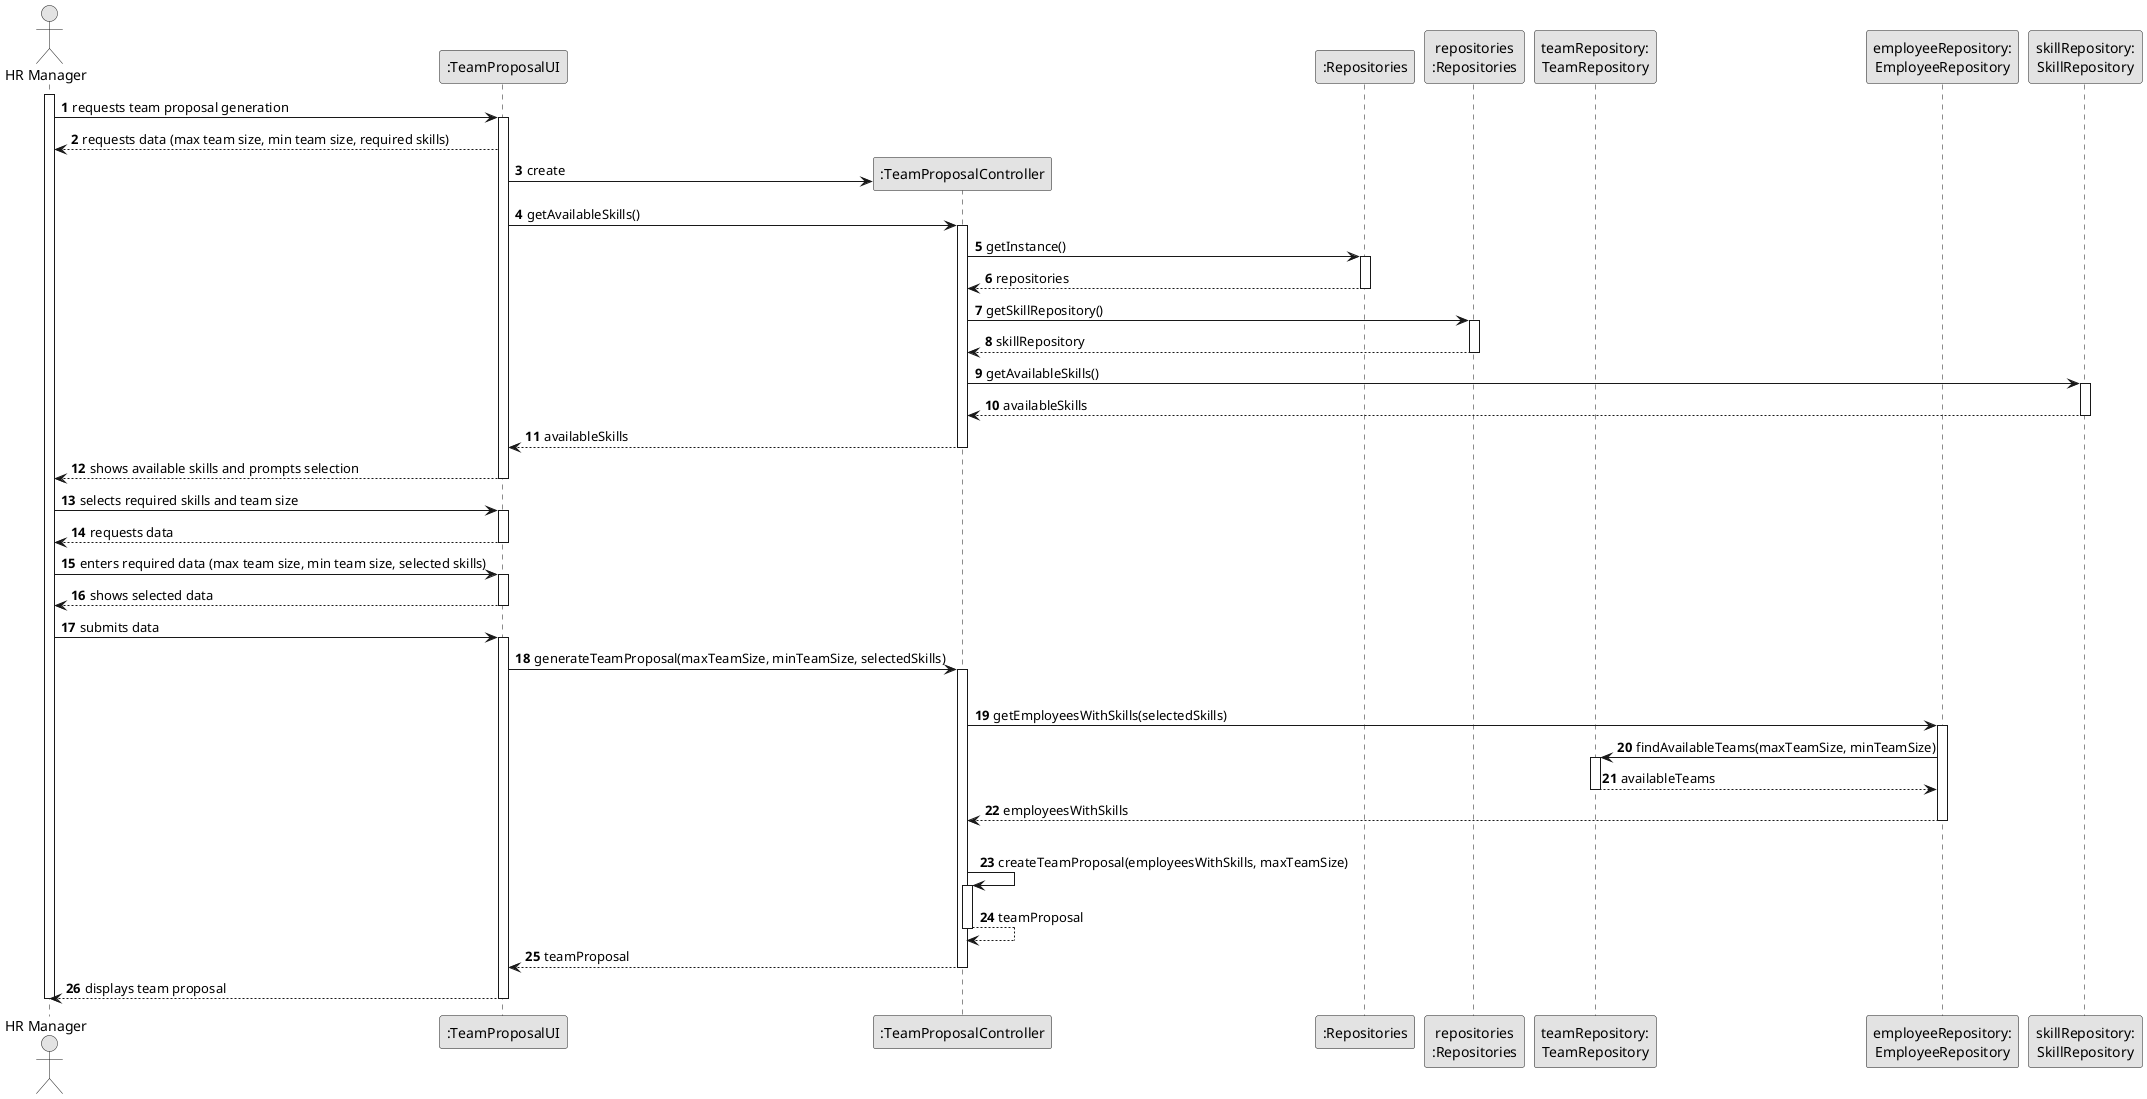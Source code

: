 @startuml
skinparam monochrome true
skinparam packageStyle rectangle
skinparam shadowing false

autonumber

' Actors
actor "HR Manager" as HRM
participant ":TeamProposalUI" as UI
participant ":TeamProposalController" as Controller
participant ":Repositories" as RepositorySingleton
participant "repositories\n:Repositories" as PLAT
participant "teamRepository:\nTeamRepository" as TeamRepository
participant "employeeRepository:\nEmployeeRepository" as EmployeeRepository
participant "skillRepository:\nSkillRepository" as SkillRepository

activate HRM

HRM -> UI : requests team proposal generation

activate UI

    ' UI requests necessary data from HRM
    UI --> HRM : requests data (max team size, min team size, required skills)

    ' Create controller to handle team proposal generation
    UI -> Controller** : create

    ' UI retrieves available skills from repositories
    UI -> Controller : getAvailableSkills()
    activate Controller

        Controller -> RepositorySingleton : getInstance()
        activate RepositorySingleton

            RepositorySingleton --> Controller: repositories
        deactivate RepositorySingleton

        Controller -> PLAT : getSkillRepository()
        activate PLAT

            PLAT --> Controller: skillRepository
        deactivate PLAT

        Controller -> SkillRepository : getAvailableSkills()
        activate SkillRepository

            SkillRepository --> Controller : availableSkills
        deactivate SkillRepository

        Controller --> UI : availableSkills
    deactivate Controller

    ' UI displays available skills and prompts HRM to select
    UI --> HRM : shows available skills and prompts selection
deactivate UI

HRM -> UI : selects required skills and team size
activate UI

    UI --> HRM : requests data
deactivate UI

HRM -> UI : enters required data (max team size, min team size, selected skills)
activate UI

    UI --> HRM : shows selected data
deactivate UI

HRM -> UI : submits data
activate UI

    ' Controller creates the team proposal based on input data
    UI -> Controller : generateTeamProposal(maxTeamSize, minTeamSize, selectedSkills)
    activate Controller

        ' Controller interacts with repositories to fetch necessary data
        |||
        Controller -> EmployeeRepository : getEmployeesWithSkills(selectedSkills)
        activate EmployeeRepository

            EmployeeRepository -> TeamRepository : findAvailableTeams(maxTeamSize, minTeamSize)
            activate TeamRepository

                TeamRepository --> EmployeeRepository : availableTeams
            deactivate TeamRepository

            EmployeeRepository --> Controller : employeesWithSkills
        deactivate EmployeeRepository
        |||

        ' Controller creates the team proposal
        Controller -> Controller : createTeamProposal(employeesWithSkills, maxTeamSize)
        activate Controller

            Controller --> Controller : teamProposal
        deactivate Controller

        ' Controller returns the team proposal to UI
        Controller --> UI : teamProposal
    deactivate Controller

    ' UI displays the generated team proposal
    UI --> HRM : displays team proposal
deactivate UI

deactivate HRM
@enduml
